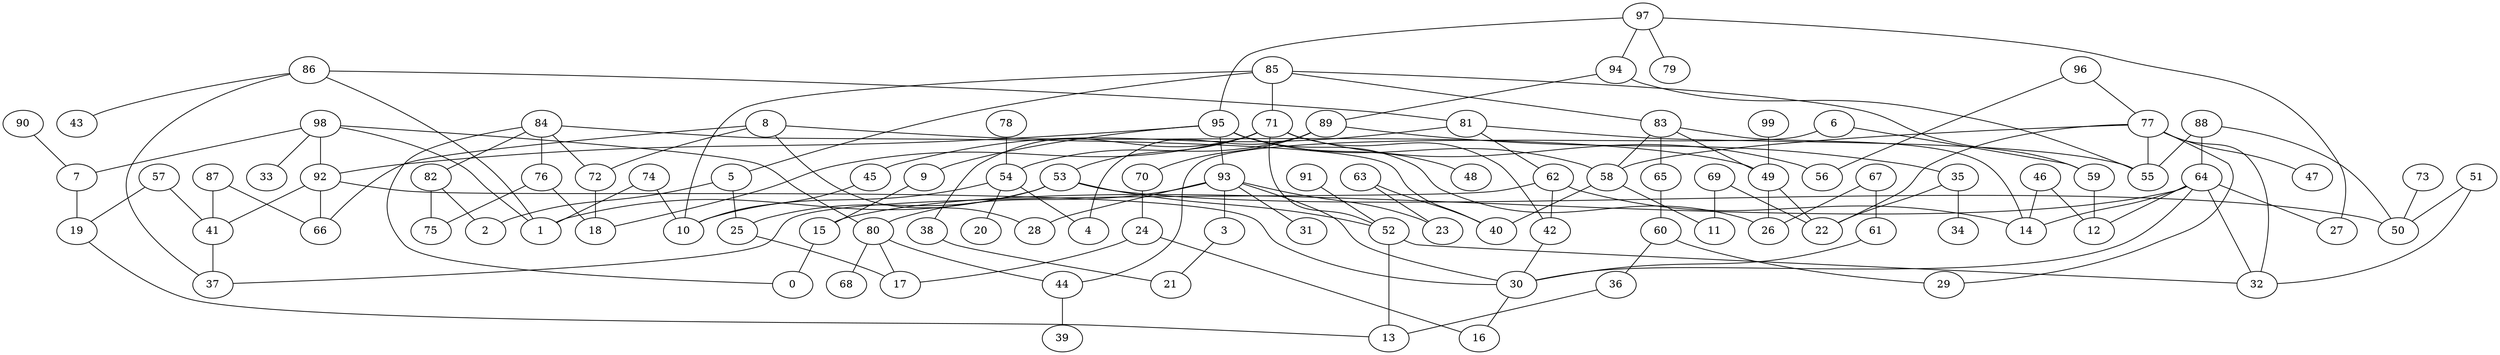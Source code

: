 digraph GG_graph {

subgraph G_graph {
edge [color = black]
"78" -> "54" [dir = none]
"53" -> "25" [dir = none]
"82" -> "75" [dir = none]
"82" -> "2" [dir = none]
"9" -> "15" [dir = none]
"87" -> "41" [dir = none]
"74" -> "10" [dir = none]
"45" -> "10" [dir = none]
"57" -> "19" [dir = none]
"25" -> "17" [dir = none]
"36" -> "13" [dir = none]
"86" -> "43" [dir = none]
"86" -> "37" [dir = none]
"86" -> "1" [dir = none]
"5" -> "2" [dir = none]
"91" -> "52" [dir = none]
"70" -> "24" [dir = none]
"64" -> "12" [dir = none]
"64" -> "15" [dir = none]
"64" -> "14" [dir = none]
"64" -> "30" [dir = none]
"6" -> "59" [dir = none]
"6" -> "44" [dir = none]
"35" -> "34" [dir = none]
"8" -> "28" [dir = none]
"8" -> "49" [dir = none]
"8" -> "66" [dir = none]
"83" -> "14" [dir = none]
"93" -> "31" [dir = none]
"93" -> "3" [dir = none]
"93" -> "23" [dir = none]
"69" -> "11" [dir = none]
"81" -> "62" [dir = none]
"95" -> "48" [dir = none]
"95" -> "26" [dir = none]
"95" -> "93" [dir = none]
"95" -> "58" [dir = none]
"95" -> "92" [dir = none]
"98" -> "80" [dir = none]
"98" -> "7" [dir = none]
"98" -> "33" [dir = none]
"98" -> "1" [dir = none]
"98" -> "92" [dir = none]
"89" -> "4" [dir = none]
"89" -> "35" [dir = none]
"89" -> "54" [dir = none]
"76" -> "18" [dir = none]
"92" -> "66" [dir = none]
"92" -> "30" [dir = none]
"71" -> "18" [dir = none]
"71" -> "38" [dir = none]
"71" -> "56" [dir = none]
"71" -> "52" [dir = none]
"71" -> "42" [dir = none]
"84" -> "72" [dir = none]
"84" -> "82" [dir = none]
"30" -> "16" [dir = none]
"58" -> "40" [dir = none]
"58" -> "11" [dir = none]
"65" -> "60" [dir = none]
"7" -> "19" [dir = none]
"77" -> "22" [dir = none]
"77" -> "29" [dir = none]
"77" -> "55" [dir = none]
"77" -> "47" [dir = none]
"77" -> "58" [dir = none]
"42" -> "30" [dir = none]
"80" -> "68" [dir = none]
"80" -> "44" [dir = none]
"80" -> "17" [dir = none]
"3" -> "21" [dir = none]
"62" -> "37" [dir = none]
"97" -> "27" [dir = none]
"97" -> "94" [dir = none]
"97" -> "79" [dir = none]
"97" -> "95" [dir = none]
"61" -> "30" [dir = none]
"15" -> "0" [dir = none]
"90" -> "7" [dir = none]
"94" -> "89" [dir = none]
"88" -> "50" [dir = none]
"88" -> "64" [dir = none]
"24" -> "17" [dir = none]
"99" -> "49" [dir = none]
"85" -> "10" [dir = none]
"85" -> "5" [dir = none]
"85" -> "71" [dir = none]
"67" -> "61" [dir = none]
"63" -> "40" [dir = none]
"73" -> "50" [dir = none]
"54" -> "20" [dir = none]
"60" -> "36" [dir = none]
"60" -> "29" [dir = none]
"44" -> "39" [dir = none]
"41" -> "37" [dir = none]
"96" -> "77" [dir = none]
"46" -> "14" [dir = none]
"51" -> "32" [dir = none]
"51" -> "50" [dir = none]
"92" -> "41" [dir = none]
"84" -> "0" [dir = none]
"77" -> "32" [dir = none]
"62" -> "14" [dir = none]
"94" -> "55" [dir = none]
"93" -> "30" [dir = none]
"46" -> "12" [dir = none]
"19" -> "13" [dir = none]
"93" -> "28" [dir = none]
"57" -> "41" [dir = none]
"54" -> "4" [dir = none]
"87" -> "66" [dir = none]
"67" -> "26" [dir = none]
"86" -> "81" [dir = none]
"84" -> "76" [dir = none]
"74" -> "1" [dir = none]
"63" -> "23" [dir = none]
"49" -> "26" [dir = none]
"64" -> "27" [dir = none]
"62" -> "42" [dir = none]
"85" -> "59" [dir = none]
"64" -> "32" [dir = none]
"88" -> "55" [dir = none]
"5" -> "25" [dir = none]
"83" -> "49" [dir = none]
"81" -> "55" [dir = none]
"59" -> "12" [dir = none]
"84" -> "40" [dir = none]
"52" -> "13" [dir = none]
"72" -> "18" [dir = none]
"54" -> "10" [dir = none]
"95" -> "9" [dir = none]
"38" -> "21" [dir = none]
"89" -> "70" [dir = none]
"53" -> "1" [dir = none]
"96" -> "56" [dir = none]
"24" -> "16" [dir = none]
"76" -> "75" [dir = none]
"81" -> "45" [dir = none]
"69" -> "22" [dir = none]
"8" -> "72" [dir = none]
"71" -> "53" [dir = none]
"85" -> "83" [dir = none]
"49" -> "22" [dir = none]
"83" -> "65" [dir = none]
"35" -> "22" [dir = none]
"53" -> "50" [dir = none]
"83" -> "58" [dir = none]
"52" -> "32" [dir = none]
"53" -> "52" [dir = none]
"93" -> "80" [dir = none]
}

}
